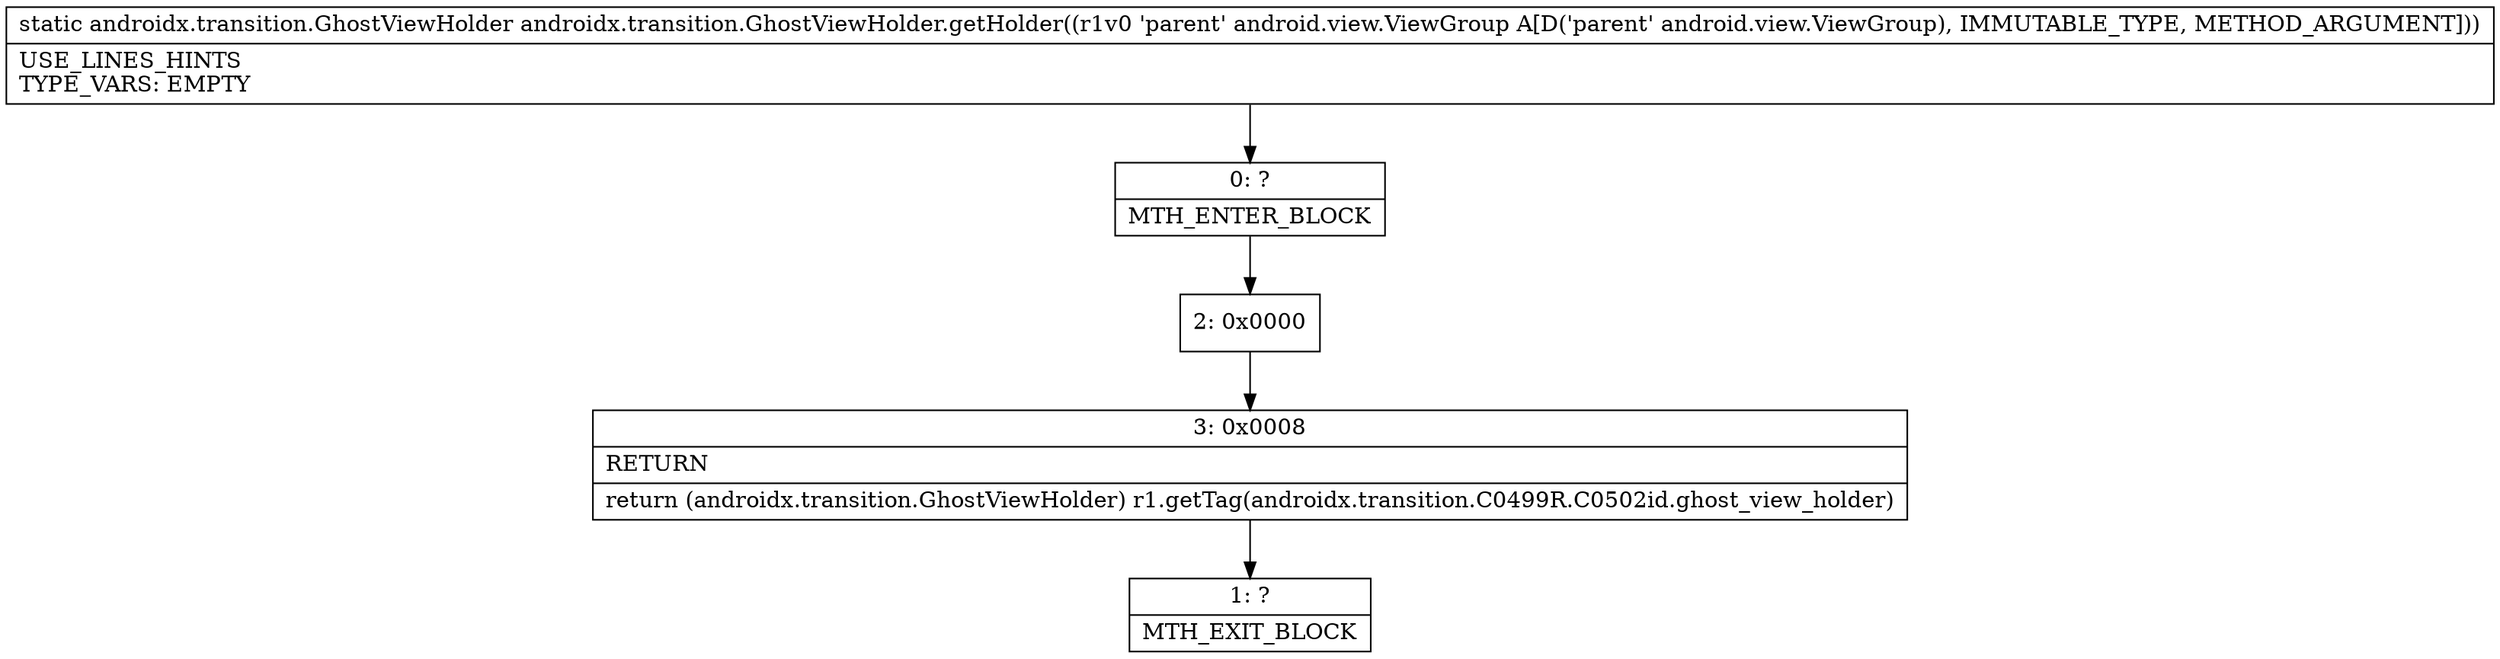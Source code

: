 digraph "CFG forandroidx.transition.GhostViewHolder.getHolder(Landroid\/view\/ViewGroup;)Landroidx\/transition\/GhostViewHolder;" {
Node_0 [shape=record,label="{0\:\ ?|MTH_ENTER_BLOCK\l}"];
Node_2 [shape=record,label="{2\:\ 0x0000}"];
Node_3 [shape=record,label="{3\:\ 0x0008|RETURN\l|return (androidx.transition.GhostViewHolder) r1.getTag(androidx.transition.C0499R.C0502id.ghost_view_holder)\l}"];
Node_1 [shape=record,label="{1\:\ ?|MTH_EXIT_BLOCK\l}"];
MethodNode[shape=record,label="{static androidx.transition.GhostViewHolder androidx.transition.GhostViewHolder.getHolder((r1v0 'parent' android.view.ViewGroup A[D('parent' android.view.ViewGroup), IMMUTABLE_TYPE, METHOD_ARGUMENT]))  | USE_LINES_HINTS\lTYPE_VARS: EMPTY\l}"];
MethodNode -> Node_0;Node_0 -> Node_2;
Node_2 -> Node_3;
Node_3 -> Node_1;
}

